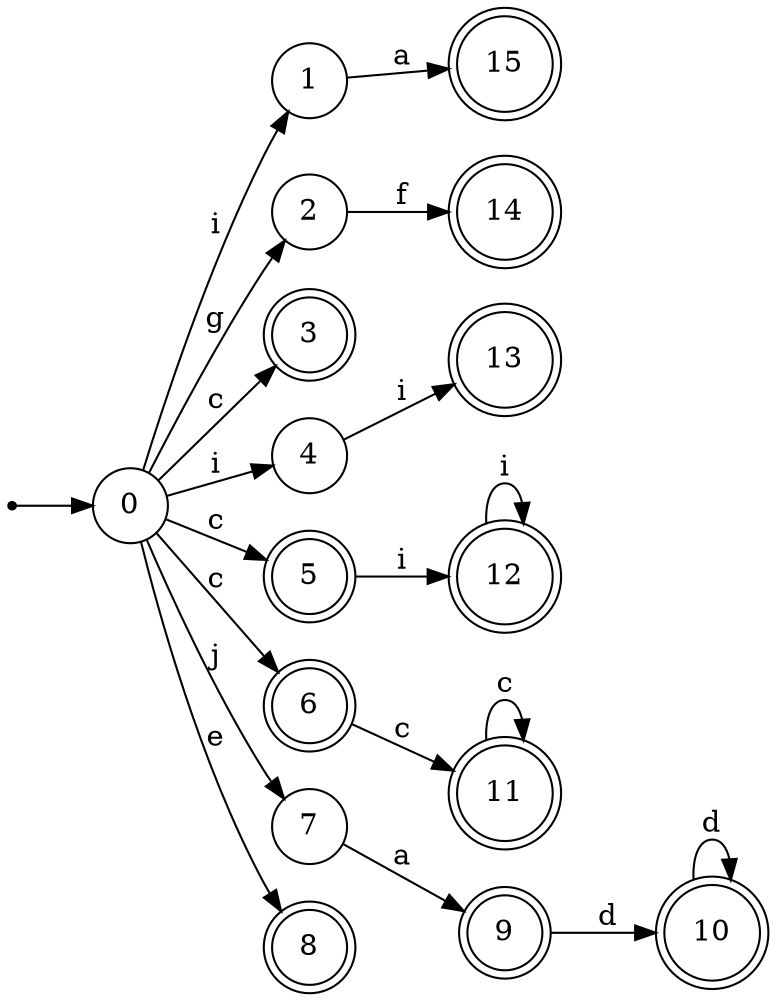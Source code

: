 digraph finite_state_machine {
rankdir=LR;
size="20,20";
node [shape = point]; "dummy0"
node [shape = circle]; "0";
"dummy0" -> "0";
node [shape = circle]; "1";
node [shape = circle]; "2";
node [shape = doublecircle]; "3";node [shape = circle]; "4";
node [shape = doublecircle]; "5";node [shape = doublecircle]; "6";node [shape = circle]; "7";
node [shape = doublecircle]; "8";node [shape = doublecircle]; "9";node [shape = doublecircle]; "10";node [shape = doublecircle]; "11";node [shape = doublecircle]; "12";node [shape = doublecircle]; "13";node [shape = doublecircle]; "14";node [shape = doublecircle]; "15";"0" -> "1" [label = "i"];
 "0" -> "4" [label = "i"];
 "0" -> "2" [label = "g"];
 "0" -> "3" [label = "c"];
 "0" -> "5" [label = "c"];
 "0" -> "6" [label = "c"];
 "0" -> "7" [label = "j"];
 "0" -> "8" [label = "e"];
 "7" -> "9" [label = "a"];
 "9" -> "10" [label = "d"];
 "10" -> "10" [label = "d"];
 "6" -> "11" [label = "c"];
 "11" -> "11" [label = "c"];
 "5" -> "12" [label = "i"];
 "12" -> "12" [label = "i"];
 "4" -> "13" [label = "i"];
 "2" -> "14" [label = "f"];
 "1" -> "15" [label = "a"];
 }
